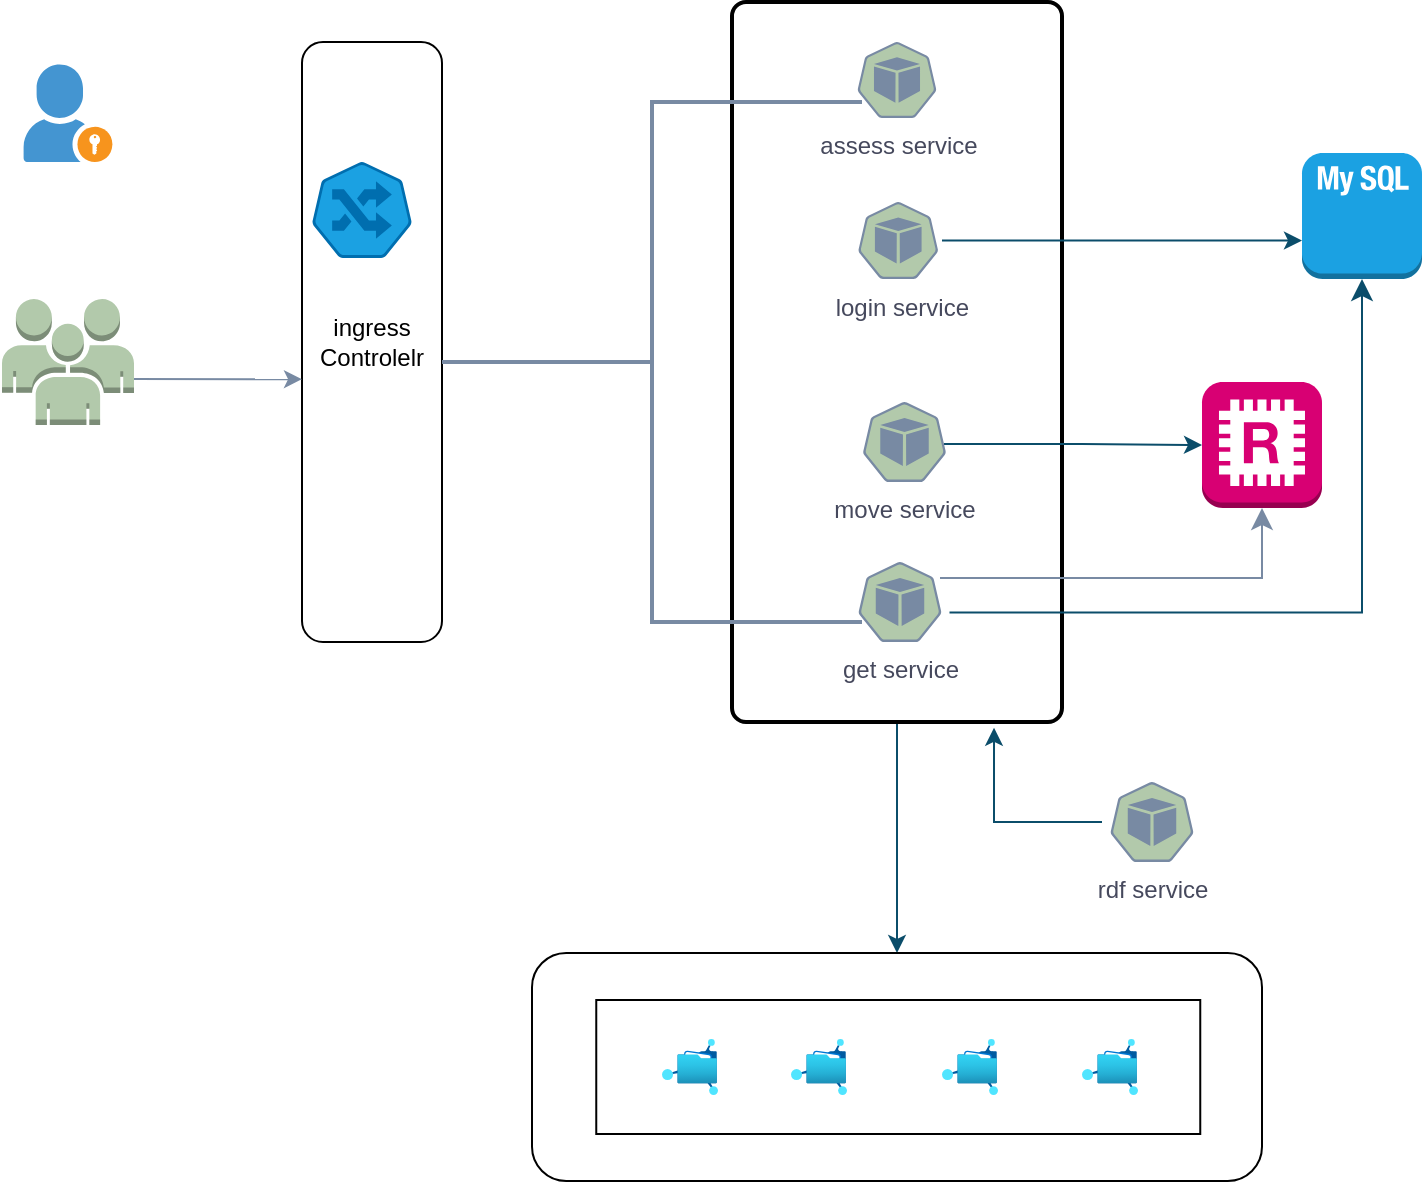 <mxfile version="21.3.8" type="github">
  <diagram name="Page-1" id="pKVDKmzyI58x6n3iSxDE">
    <mxGraphModel dx="880" dy="484" grid="1" gridSize="10" guides="1" tooltips="1" connect="1" arrows="1" fold="1" page="1" pageScale="1" pageWidth="850" pageHeight="1100" math="0" shadow="0">
      <root>
        <mxCell id="0" />
        <mxCell id="1" parent="0" />
        <mxCell id="TlOuyBiV7a0oIH7bMwF1-141" style="edgeStyle=orthogonalEdgeStyle;rounded=0;orthogonalLoop=1;jettySize=auto;html=1;entryX=0.5;entryY=0;entryDx=0;entryDy=0;strokeColor=#0B4D6A;" edge="1" parent="1" source="TlOuyBiV7a0oIH7bMwF1-121" target="TlOuyBiV7a0oIH7bMwF1-56">
          <mxGeometry relative="1" as="geometry" />
        </mxCell>
        <mxCell id="TlOuyBiV7a0oIH7bMwF1-121" value="" style="rounded=1;whiteSpace=wrap;html=1;absoluteArcSize=1;arcSize=14;strokeWidth=2;" vertex="1" parent="1">
          <mxGeometry x="415" y="60" width="165" height="360" as="geometry" />
        </mxCell>
        <mxCell id="TlOuyBiV7a0oIH7bMwF1-2" value="" style="outlineConnect=0;dashed=0;verticalLabelPosition=bottom;verticalAlign=top;align=center;html=1;shape=mxgraph.aws3.users;fillColor=#B2C9AB;strokeColor=#788AA3;fontColor=#46495D;labelBackgroundColor=none;" vertex="1" parent="1">
          <mxGeometry x="50" y="208.5" width="66" height="63" as="geometry" />
        </mxCell>
        <mxCell id="TlOuyBiV7a0oIH7bMwF1-31" value="ingress&lt;br&gt;Controlelr" style="rounded=1;whiteSpace=wrap;html=1;direction=south;labelBackgroundColor=none;" vertex="1" parent="1">
          <mxGeometry x="200" y="80" width="70" height="300" as="geometry" />
        </mxCell>
        <mxCell id="TlOuyBiV7a0oIH7bMwF1-32" value="" style="sketch=0;html=1;dashed=0;whitespace=wrap;fillColor=#1ba1e2;strokeColor=#006EAF;points=[[0.005,0.63,0],[0.1,0.2,0],[0.9,0.2,0],[0.5,0,0],[0.995,0.63,0],[0.72,0.99,0],[0.5,1,0],[0.28,0.99,0]];verticalLabelPosition=bottom;align=center;verticalAlign=top;shape=mxgraph.kubernetes.icon;prIcon=ing;labelBackgroundColor=none;fontColor=#ffffff;" vertex="1" parent="1">
          <mxGeometry x="205" y="140" width="50" height="48" as="geometry" />
        </mxCell>
        <mxCell id="TlOuyBiV7a0oIH7bMwF1-33" value="assess service" style="sketch=0;html=1;dashed=0;whitespace=wrap;fillColor=#B2C9AB;strokeColor=#788AA3;points=[[0.005,0.63,0],[0.1,0.2,0],[0.9,0.2,0],[0.5,0,0],[0.995,0.63,0],[0.72,0.99,0],[0.5,1,0],[0.28,0.99,0]];verticalLabelPosition=bottom;align=center;verticalAlign=top;shape=mxgraph.kubernetes.icon;prIcon=pod;labelBackgroundColor=none;fontColor=#46495D;" vertex="1" parent="1">
          <mxGeometry x="472.5" y="80" width="50" height="38" as="geometry" />
        </mxCell>
        <mxCell id="TlOuyBiV7a0oIH7bMwF1-148" style="edgeStyle=orthogonalEdgeStyle;rounded=0;orthogonalLoop=1;jettySize=auto;html=1;strokeColor=#0B4D6A;" edge="1" parent="1" source="TlOuyBiV7a0oIH7bMwF1-34" target="TlOuyBiV7a0oIH7bMwF1-38">
          <mxGeometry relative="1" as="geometry">
            <mxPoint x="680" y="179.25" as="targetPoint" />
            <Array as="points">
              <mxPoint x="670" y="180" />
              <mxPoint x="670" y="180" />
            </Array>
          </mxGeometry>
        </mxCell>
        <mxCell id="TlOuyBiV7a0oIH7bMwF1-34" value="&amp;nbsp;login service" style="sketch=0;html=1;dashed=0;whitespace=wrap;fillColor=#B2C9AB;strokeColor=#788AA3;points=[[0.005,0.63,0],[0.1,0.2,0],[0.9,0.2,0],[0.5,0,0],[0.995,0.63,0],[0.72,0.99,0],[0.5,1,0],[0.28,0.99,0]];verticalLabelPosition=bottom;align=center;verticalAlign=top;shape=mxgraph.kubernetes.icon;prIcon=pod;labelBackgroundColor=none;fontColor=#46495D;" vertex="1" parent="1">
          <mxGeometry x="476.25" y="160" width="43.75" height="38.5" as="geometry" />
        </mxCell>
        <mxCell id="TlOuyBiV7a0oIH7bMwF1-147" style="edgeStyle=orthogonalEdgeStyle;rounded=0;orthogonalLoop=1;jettySize=auto;html=1;entryX=0;entryY=0.5;entryDx=0;entryDy=0;entryPerimeter=0;strokeColor=#0B4D6A;exitX=0.843;exitY=0.525;exitDx=0;exitDy=0;exitPerimeter=0;" edge="1" parent="1" source="TlOuyBiV7a0oIH7bMwF1-35" target="TlOuyBiV7a0oIH7bMwF1-37">
          <mxGeometry relative="1" as="geometry" />
        </mxCell>
        <mxCell id="TlOuyBiV7a0oIH7bMwF1-35" value="move service" style="sketch=0;html=1;dashed=0;whitespace=wrap;fillColor=#B2C9AB;strokeColor=#788AA3;points=[[0.005,0.63,0],[0.1,0.2,0],[0.9,0.2,0],[0.5,0,0],[0.995,0.63,0],[0.72,0.99,0],[0.5,1,0],[0.28,0.99,0]];verticalLabelPosition=bottom;align=center;verticalAlign=top;shape=mxgraph.kubernetes.icon;prIcon=pod;labelBackgroundColor=none;fontColor=#46495D;" vertex="1" parent="1">
          <mxGeometry x="472.5" y="260" width="57.5" height="40" as="geometry" />
        </mxCell>
        <mxCell id="TlOuyBiV7a0oIH7bMwF1-36" value="get service" style="sketch=0;html=1;dashed=0;whitespace=wrap;fillColor=#B2C9AB;strokeColor=#788AA3;points=[[0.005,0.63,0],[0.1,0.2,0],[0.9,0.2,0],[0.5,0,0],[0.995,0.63,0],[0.72,0.99,0],[0.5,1,0],[0.28,0.99,0]];verticalLabelPosition=bottom;align=center;verticalAlign=top;shape=mxgraph.kubernetes.icon;prIcon=pod;labelBackgroundColor=none;fontColor=#46495D;" vertex="1" parent="1">
          <mxGeometry x="474" y="340" width="50" height="40" as="geometry" />
        </mxCell>
        <mxCell id="TlOuyBiV7a0oIH7bMwF1-37" value="" style="outlineConnect=0;dashed=0;verticalLabelPosition=bottom;verticalAlign=top;align=center;html=1;shape=mxgraph.aws3.redis;fillColor=#d80073;labelBackgroundColor=none;strokeColor=#A50040;fontColor=#ffffff;" vertex="1" parent="1">
          <mxGeometry x="650" y="250" width="60" height="63" as="geometry" />
        </mxCell>
        <mxCell id="TlOuyBiV7a0oIH7bMwF1-38" value="" style="outlineConnect=0;dashed=0;verticalLabelPosition=bottom;verticalAlign=top;align=center;html=1;shape=mxgraph.aws3.mysql_db_instance_2;fillColor=#1ba1e2;labelBackgroundColor=none;strokeColor=#006EAF;fontColor=#ffffff;" vertex="1" parent="1">
          <mxGeometry x="700" y="135.5" width="60" height="63" as="geometry" />
        </mxCell>
        <mxCell id="TlOuyBiV7a0oIH7bMwF1-39" value="" style="strokeWidth=2;html=1;shape=mxgraph.flowchart.annotation_2;align=left;labelPosition=right;pointerEvents=1;labelBackgroundColor=none;fillColor=#B2C9AB;strokeColor=#788AA3;fontColor=#46495D;" vertex="1" parent="1">
          <mxGeometry x="270" y="110" width="210" height="260" as="geometry" />
        </mxCell>
        <mxCell id="TlOuyBiV7a0oIH7bMwF1-40" value="" style="endArrow=classic;html=1;rounded=0;entryX=0.562;entryY=1;entryDx=0;entryDy=0;entryPerimeter=0;labelBackgroundColor=none;strokeColor=#788AA3;fontColor=default;" edge="1" parent="1" target="TlOuyBiV7a0oIH7bMwF1-31">
          <mxGeometry width="50" height="50" relative="1" as="geometry">
            <mxPoint x="116" y="248.5" as="sourcePoint" />
            <mxPoint x="166" y="198.5" as="targetPoint" />
          </mxGeometry>
        </mxCell>
        <mxCell id="TlOuyBiV7a0oIH7bMwF1-44" value="" style="shadow=0;dashed=0;html=1;strokeColor=none;fillColor=#4495D1;labelPosition=center;verticalLabelPosition=bottom;verticalAlign=top;align=center;outlineConnect=0;shape=mxgraph.veeam.portal_admin;fontColor=#46495D;" vertex="1" parent="1">
          <mxGeometry x="60.8" y="91.2" width="44.4" height="48.8" as="geometry" />
        </mxCell>
        <mxCell id="TlOuyBiV7a0oIH7bMwF1-47" value="" style="edgeStyle=segmentEdgeStyle;endArrow=classic;html=1;curved=0;rounded=0;endSize=8;startSize=8;strokeColor=#788AA3;fontColor=#46495D;fillColor=#B2C9AB;exitX=0.9;exitY=0.2;exitDx=0;exitDy=0;exitPerimeter=0;" edge="1" parent="1" source="TlOuyBiV7a0oIH7bMwF1-36" target="TlOuyBiV7a0oIH7bMwF1-37">
          <mxGeometry width="50" height="50" relative="1" as="geometry">
            <mxPoint x="490" y="363" as="sourcePoint" />
            <mxPoint x="550" y="320" as="targetPoint" />
          </mxGeometry>
        </mxCell>
        <mxCell id="TlOuyBiV7a0oIH7bMwF1-48" value="" style="edgeStyle=segmentEdgeStyle;endArrow=classic;html=1;curved=0;rounded=0;endSize=8;startSize=8;strokeColor=#0B4D6A;exitX=0.995;exitY=0.63;exitDx=0;exitDy=0;exitPerimeter=0;" edge="1" parent="1" source="TlOuyBiV7a0oIH7bMwF1-36" target="TlOuyBiV7a0oIH7bMwF1-38">
          <mxGeometry width="50" height="50" relative="1" as="geometry">
            <mxPoint x="620" y="385" as="sourcePoint" />
            <mxPoint x="670" y="335" as="targetPoint" />
          </mxGeometry>
        </mxCell>
        <mxCell id="TlOuyBiV7a0oIH7bMwF1-56" value="" style="rounded=1;whiteSpace=wrap;html=1;" vertex="1" parent="1">
          <mxGeometry x="315" y="535.5" width="365" height="114" as="geometry" />
        </mxCell>
        <mxCell id="TlOuyBiV7a0oIH7bMwF1-128" value="" style="verticalLabelPosition=bottom;verticalAlign=top;html=1;shape=mxgraph.basic.rect;fillColor2=none;strokeWidth=1;size=20;indent=5;" vertex="1" parent="1">
          <mxGeometry x="347.13" y="559" width="302" height="67" as="geometry" />
        </mxCell>
        <mxCell id="TlOuyBiV7a0oIH7bMwF1-129" value="" style="image;aspect=fixed;html=1;points=[];align=center;fontSize=12;image=img/lib/azure2/storage/Azure_Fileshare.svg;strokeColor=#BAC8D3;fontColor=#EEEEEE;fillColor=#09555B;" vertex="1" parent="1">
          <mxGeometry x="444.5" y="578.5" width="28" height="28" as="geometry" />
        </mxCell>
        <mxCell id="TlOuyBiV7a0oIH7bMwF1-130" value="" style="image;aspect=fixed;html=1;points=[];align=center;fontSize=12;image=img/lib/azure2/storage/Azure_Fileshare.svg;strokeColor=#BAC8D3;fontColor=#EEEEEE;fillColor=#09555B;" vertex="1" parent="1">
          <mxGeometry x="520" y="578.5" width="28" height="28" as="geometry" />
        </mxCell>
        <mxCell id="TlOuyBiV7a0oIH7bMwF1-131" value="" style="image;aspect=fixed;html=1;points=[];align=center;fontSize=12;image=img/lib/azure2/storage/Azure_Fileshare.svg;strokeColor=#BAC8D3;fontColor=#EEEEEE;fillColor=#09555B;" vertex="1" parent="1">
          <mxGeometry x="380" y="578.5" width="28" height="28" as="geometry" />
        </mxCell>
        <mxCell id="TlOuyBiV7a0oIH7bMwF1-132" value="" style="image;aspect=fixed;html=1;points=[];align=center;fontSize=12;image=img/lib/azure2/storage/Azure_Fileshare.svg;strokeColor=#BAC8D3;fontColor=#EEEEEE;fillColor=#09555B;" vertex="1" parent="1">
          <mxGeometry x="590" y="578.5" width="28" height="28" as="geometry" />
        </mxCell>
        <mxCell id="TlOuyBiV7a0oIH7bMwF1-149" style="edgeStyle=orthogonalEdgeStyle;rounded=0;orthogonalLoop=1;jettySize=auto;html=1;entryX=0.794;entryY=1.008;entryDx=0;entryDy=0;entryPerimeter=0;strokeColor=#0B4D6A;" edge="1" parent="1" source="TlOuyBiV7a0oIH7bMwF1-137" target="TlOuyBiV7a0oIH7bMwF1-121">
          <mxGeometry relative="1" as="geometry" />
        </mxCell>
        <mxCell id="TlOuyBiV7a0oIH7bMwF1-137" value="rdf service" style="sketch=0;html=1;dashed=0;whitespace=wrap;fillColor=#B2C9AB;strokeColor=#788AA3;points=[[0.005,0.63,0],[0.1,0.2,0],[0.9,0.2,0],[0.5,0,0],[0.995,0.63,0],[0.72,0.99,0],[0.5,1,0],[0.28,0.99,0]];verticalLabelPosition=bottom;align=center;verticalAlign=top;shape=mxgraph.kubernetes.icon;prIcon=pod;labelBackgroundColor=none;fontColor=#46495D;" vertex="1" parent="1">
          <mxGeometry x="600" y="450" width="50" height="40" as="geometry" />
        </mxCell>
        <mxCell id="TlOuyBiV7a0oIH7bMwF1-138" style="edgeStyle=orthogonalEdgeStyle;rounded=0;orthogonalLoop=1;jettySize=auto;html=1;exitX=0.5;exitY=1;exitDx=0;exitDy=0;exitPerimeter=0;strokeColor=#0B4D6A;" edge="1" parent="1" source="TlOuyBiV7a0oIH7bMwF1-137" target="TlOuyBiV7a0oIH7bMwF1-137">
          <mxGeometry relative="1" as="geometry" />
        </mxCell>
        <mxCell id="TlOuyBiV7a0oIH7bMwF1-145" style="edgeStyle=orthogonalEdgeStyle;rounded=0;orthogonalLoop=1;jettySize=auto;html=1;exitX=0.5;exitY=1;exitDx=0;exitDy=0;strokeColor=#0B4D6A;" edge="1" parent="1" source="TlOuyBiV7a0oIH7bMwF1-121" target="TlOuyBiV7a0oIH7bMwF1-121">
          <mxGeometry relative="1" as="geometry" />
        </mxCell>
      </root>
    </mxGraphModel>
  </diagram>
</mxfile>
